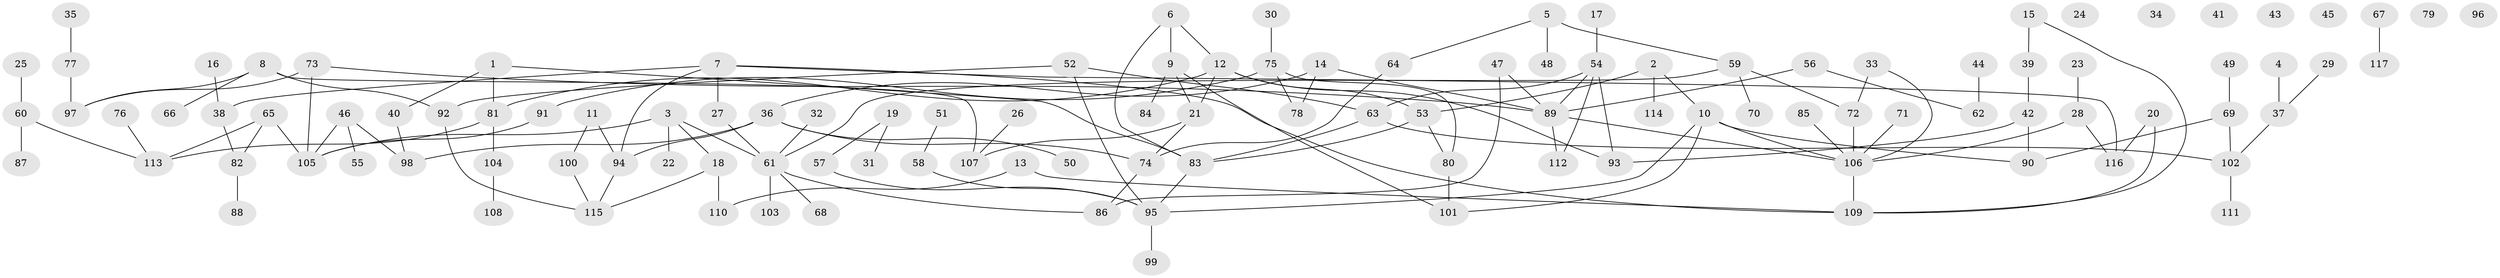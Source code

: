 // Generated by graph-tools (version 1.1) at 2025/39/03/09/25 04:39:34]
// undirected, 117 vertices, 143 edges
graph export_dot {
graph [start="1"]
  node [color=gray90,style=filled];
  1;
  2;
  3;
  4;
  5;
  6;
  7;
  8;
  9;
  10;
  11;
  12;
  13;
  14;
  15;
  16;
  17;
  18;
  19;
  20;
  21;
  22;
  23;
  24;
  25;
  26;
  27;
  28;
  29;
  30;
  31;
  32;
  33;
  34;
  35;
  36;
  37;
  38;
  39;
  40;
  41;
  42;
  43;
  44;
  45;
  46;
  47;
  48;
  49;
  50;
  51;
  52;
  53;
  54;
  55;
  56;
  57;
  58;
  59;
  60;
  61;
  62;
  63;
  64;
  65;
  66;
  67;
  68;
  69;
  70;
  71;
  72;
  73;
  74;
  75;
  76;
  77;
  78;
  79;
  80;
  81;
  82;
  83;
  84;
  85;
  86;
  87;
  88;
  89;
  90;
  91;
  92;
  93;
  94;
  95;
  96;
  97;
  98;
  99;
  100;
  101;
  102;
  103;
  104;
  105;
  106;
  107;
  108;
  109;
  110;
  111;
  112;
  113;
  114;
  115;
  116;
  117;
  1 -- 40;
  1 -- 81;
  1 -- 83;
  2 -- 10;
  2 -- 53;
  2 -- 114;
  3 -- 18;
  3 -- 22;
  3 -- 61;
  3 -- 105;
  4 -- 37;
  5 -- 48;
  5 -- 59;
  5 -- 64;
  6 -- 9;
  6 -- 12;
  6 -- 83;
  7 -- 27;
  7 -- 38;
  7 -- 94;
  7 -- 109;
  7 -- 116;
  8 -- 66;
  8 -- 92;
  8 -- 97;
  8 -- 107;
  9 -- 21;
  9 -- 84;
  9 -- 101;
  10 -- 90;
  10 -- 95;
  10 -- 101;
  10 -- 106;
  11 -- 94;
  11 -- 100;
  12 -- 21;
  12 -- 53;
  12 -- 81;
  12 -- 93;
  13 -- 109;
  13 -- 110;
  14 -- 36;
  14 -- 78;
  14 -- 89;
  15 -- 39;
  15 -- 109;
  16 -- 38;
  17 -- 54;
  18 -- 110;
  18 -- 115;
  19 -- 31;
  19 -- 57;
  20 -- 109;
  20 -- 116;
  21 -- 74;
  21 -- 107;
  23 -- 28;
  25 -- 60;
  26 -- 107;
  27 -- 61;
  28 -- 106;
  28 -- 116;
  29 -- 37;
  30 -- 75;
  32 -- 61;
  33 -- 72;
  33 -- 106;
  35 -- 77;
  36 -- 50;
  36 -- 74;
  36 -- 94;
  36 -- 98;
  37 -- 102;
  38 -- 82;
  39 -- 42;
  40 -- 98;
  42 -- 90;
  42 -- 93;
  44 -- 62;
  46 -- 55;
  46 -- 98;
  46 -- 105;
  47 -- 86;
  47 -- 89;
  49 -- 69;
  51 -- 58;
  52 -- 63;
  52 -- 92;
  52 -- 95;
  53 -- 80;
  53 -- 83;
  54 -- 63;
  54 -- 89;
  54 -- 93;
  54 -- 112;
  56 -- 62;
  56 -- 89;
  57 -- 95;
  58 -- 95;
  59 -- 61;
  59 -- 70;
  59 -- 72;
  60 -- 87;
  60 -- 113;
  61 -- 68;
  61 -- 86;
  61 -- 103;
  63 -- 83;
  63 -- 102;
  64 -- 74;
  65 -- 82;
  65 -- 105;
  65 -- 113;
  67 -- 117;
  69 -- 90;
  69 -- 102;
  71 -- 106;
  72 -- 106;
  73 -- 89;
  73 -- 97;
  73 -- 105;
  74 -- 86;
  75 -- 78;
  75 -- 80;
  75 -- 91;
  76 -- 113;
  77 -- 97;
  80 -- 101;
  81 -- 104;
  81 -- 113;
  82 -- 88;
  83 -- 95;
  85 -- 106;
  89 -- 106;
  89 -- 112;
  91 -- 105;
  92 -- 115;
  94 -- 115;
  95 -- 99;
  100 -- 115;
  102 -- 111;
  104 -- 108;
  106 -- 109;
}
